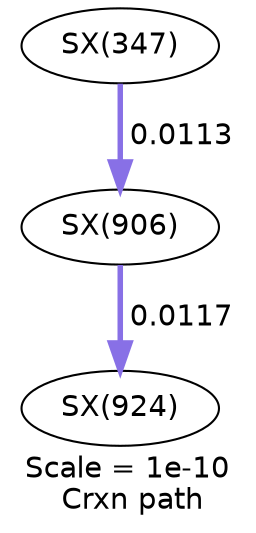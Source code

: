 digraph reaction_paths {
center=1;
s87 -> s108[fontname="Helvetica", style="setlinewidth(2.62)", arrowsize=1.31, color="0.7, 0.511, 0.9"
, label=" 0.0113"];
s108 -> s112[fontname="Helvetica", style="setlinewidth(2.65)", arrowsize=1.32, color="0.7, 0.512, 0.9"
, label=" 0.0117"];
s87 [ fontname="Helvetica", label="SX(347)"];
s108 [ fontname="Helvetica", label="SX(906)"];
s112 [ fontname="Helvetica", label="SX(924)"];
 label = "Scale = 1e-10\l Crxn path";
 fontname = "Helvetica";
}
